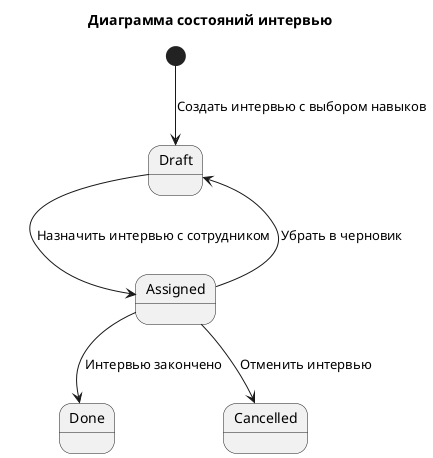 @startuml
'https://plantuml.com/state-diagram

title Диаграмма состояний интервью

[*] --> Draft : Создать интервью с выбором навыков
Draft --> Assigned : Назначить интервью с сотрудником
Assigned --> Done : Интервью закончено
Assigned --> Draft : Убрать в черновик
Assigned --> Cancelled : Отменить интервью

@enduml